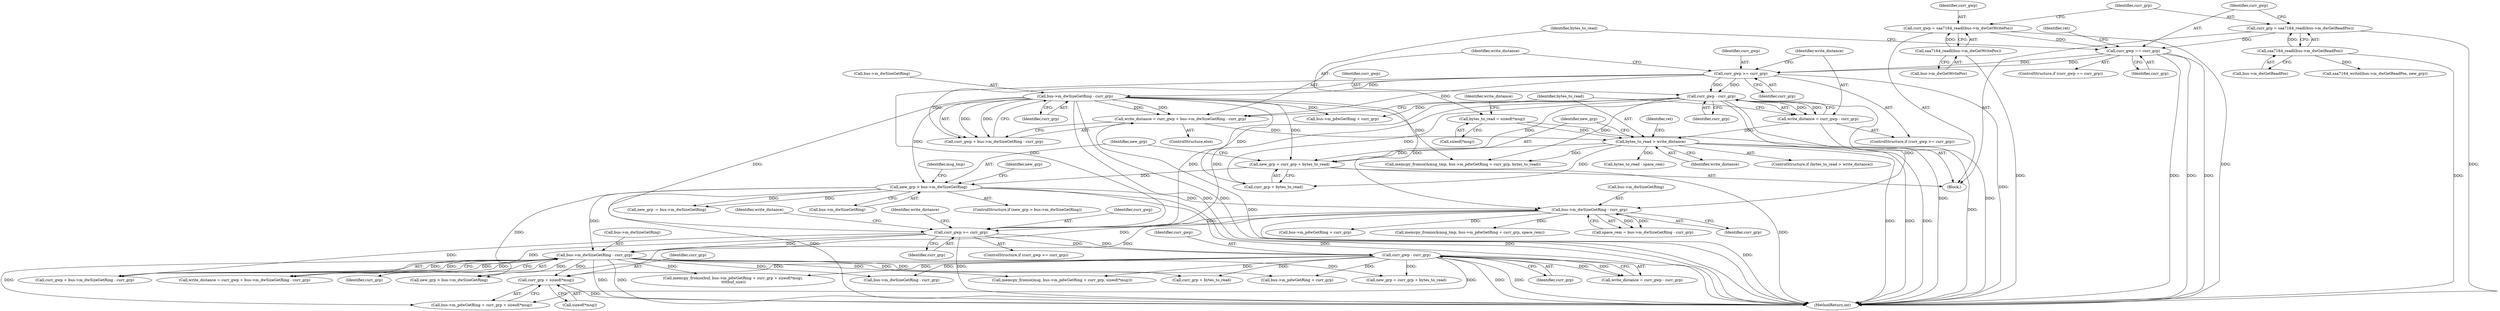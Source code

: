 digraph "0_media-tree_354dd3924a2e43806774953de536257548b5002c@API" {
"1000602" [label="(Call,curr_grp + sizeof(*msg))"];
"1000430" [label="(Call,bus->m_dwSizeGetRing - curr_grp)"];
"1000253" [label="(Call,new_grp > bus->m_dwSizeGetRing)"];
"1000247" [label="(Call,new_grp = curr_grp + bytes_to_read)"];
"1000225" [label="(Call,curr_gwp - curr_grp)"];
"1000220" [label="(Call,curr_gwp >= curr_grp)"];
"1000203" [label="(Call,curr_gwp == curr_grp)"];
"1000190" [label="(Call,curr_gwp = saa7164_readl(bus->m_dwGetWritePos))"];
"1000192" [label="(Call,saa7164_readl(bus->m_dwGetWritePos))"];
"1000196" [label="(Call,curr_grp = saa7164_readl(bus->m_dwGetReadPos))"];
"1000198" [label="(Call,saa7164_readl(bus->m_dwGetReadPos))"];
"1000233" [label="(Call,bus->m_dwSizeGetRing - curr_grp)"];
"1000239" [label="(Call,bytes_to_read > write_distance)"];
"1000211" [label="(Call,bytes_to_read = sizeof(*msg))"];
"1000229" [label="(Call,write_distance = curr_gwp + bus->m_dwSizeGetRing - curr_grp)"];
"1000223" [label="(Call,write_distance = curr_gwp - curr_grp)"];
"1000266" [label="(Call,bus->m_dwSizeGetRing - curr_grp)"];
"1000417" [label="(Call,curr_gwp >= curr_grp)"];
"1000422" [label="(Call,curr_gwp - curr_grp)"];
"1000584" [label="(Call,memcpy_fromio(msg, bus->m_pdwGetRing + curr_grp, sizeof(*msg)))"];
"1000219" [label="(ControlStructure,if (curr_gwp >= curr_grp))"];
"1000253" [label="(Call,new_grp > bus->m_dwSizeGetRing)"];
"1000586" [label="(Call,bus->m_pdwGetRing + curr_grp)"];
"1000264" [label="(Call,space_rem = bus->m_dwSizeGetRing - curr_grp)"];
"1000211" [label="(Call,bytes_to_read = sizeof(*msg))"];
"1000202" [label="(ControlStructure,if (curr_gwp == curr_grp))"];
"1000208" [label="(Identifier,ret)"];
"1000298" [label="(Call,bus->m_pdwGetRing + curr_grp)"];
"1000422" [label="(Call,curr_gwp - curr_grp)"];
"1000418" [label="(Identifier,curr_gwp)"];
"1000224" [label="(Identifier,write_distance)"];
"1000431" [label="(Call,bus->m_dwSizeGetRing)"];
"1000427" [label="(Identifier,write_distance)"];
"1000270" [label="(Identifier,curr_grp)"];
"1000444" [label="(Call,new_grp = curr_grp + bytes_to_read)"];
"1000231" [label="(Call,curr_gwp + bus->m_dwSizeGetRing - curr_grp)"];
"1000225" [label="(Call,curr_gwp - curr_grp)"];
"1000657" [label="(MethodReturn,int)"];
"1000290" [label="(Call,bytes_to_read - space_rem)"];
"1000604" [label="(Call,sizeof(*msg))"];
"1000193" [label="(Call,bus->m_dwGetWritePos)"];
"1000297" [label="(Identifier,msg_tmp)"];
"1000212" [label="(Identifier,bytes_to_read)"];
"1000450" [label="(Call,new_grp > bus->m_dwSizeGetRing)"];
"1000226" [label="(Identifier,curr_gwp)"];
"1000248" [label="(Identifier,new_grp)"];
"1000428" [label="(Call,curr_gwp + bus->m_dwSizeGetRing - curr_grp)"];
"1000416" [label="(ControlStructure,if (curr_gwp >= curr_grp))"];
"1000259" [label="(Call,new_grp -= bus->m_dwSizeGetRing)"];
"1000205" [label="(Identifier,curr_grp)"];
"1000197" [label="(Identifier,curr_grp)"];
"1000255" [label="(Call,bus->m_dwSizeGetRing)"];
"1000217" [label="(Identifier,write_distance)"];
"1000267" [label="(Call,bus->m_dwSizeGetRing)"];
"1000274" [label="(Call,bus->m_pdwGetRing + curr_grp)"];
"1000271" [label="(Call,memcpy_fromio(&msg_tmp, bus->m_pdwGetRing + curr_grp, space_rem))"];
"1000426" [label="(Call,write_distance = curr_gwp + bus->m_dwSizeGetRing - curr_grp)"];
"1000254" [label="(Identifier,new_grp)"];
"1000463" [label="(Call,bus->m_dwSizeGetRing - curr_grp)"];
"1000295" [label="(Call,memcpy_fromio(&msg_tmp, bus->m_pdwGetRing + curr_grp, bytes_to_read))"];
"1000598" [label="(Call,bus->m_pdwGetRing + curr_grp + sizeof(*msg))"];
"1000244" [label="(Identifier,ret)"];
"1000423" [label="(Identifier,curr_gwp)"];
"1000419" [label="(Identifier,curr_grp)"];
"1000266" [label="(Call,bus->m_dwSizeGetRing - curr_grp)"];
"1000420" [label="(Call,write_distance = curr_gwp - curr_grp)"];
"1000434" [label="(Identifier,curr_grp)"];
"1000247" [label="(Call,new_grp = curr_grp + bytes_to_read)"];
"1000240" [label="(Identifier,bytes_to_read)"];
"1000237" [label="(Identifier,curr_grp)"];
"1000446" [label="(Call,curr_grp + bytes_to_read)"];
"1000260" [label="(Identifier,new_grp)"];
"1000638" [label="(Call,saa7164_writel(bus->m_dwGetReadPos, new_grp))"];
"1000252" [label="(ControlStructure,if (new_grp > bus->m_dwSizeGetRing))"];
"1000222" [label="(Identifier,curr_grp)"];
"1000430" [label="(Call,bus->m_dwSizeGetRing - curr_grp)"];
"1000417" [label="(Call,curr_gwp >= curr_grp)"];
"1000227" [label="(Identifier,curr_grp)"];
"1000191" [label="(Identifier,curr_gwp)"];
"1000190" [label="(Call,curr_gwp = saa7164_readl(bus->m_dwGetWritePos))"];
"1000127" [label="(Block,)"];
"1000204" [label="(Identifier,curr_gwp)"];
"1000239" [label="(Call,bytes_to_read > write_distance)"];
"1000221" [label="(Identifier,curr_gwp)"];
"1000596" [label="(Call,memcpy_fromio(buf, bus->m_pdwGetRing + curr_grp + sizeof(*msg),\n \t\t\t\tbuf_size))"];
"1000424" [label="(Identifier,curr_grp)"];
"1000603" [label="(Identifier,curr_grp)"];
"1000199" [label="(Call,bus->m_dwGetReadPos)"];
"1000213" [label="(Call,sizeof(*msg))"];
"1000203" [label="(Call,curr_gwp == curr_grp)"];
"1000230" [label="(Identifier,write_distance)"];
"1000602" [label="(Call,curr_grp + sizeof(*msg))"];
"1000241" [label="(Identifier,write_distance)"];
"1000220" [label="(Call,curr_gwp >= curr_grp)"];
"1000198" [label="(Call,saa7164_readl(bus->m_dwGetReadPos))"];
"1000233" [label="(Call,bus->m_dwSizeGetRing - curr_grp)"];
"1000228" [label="(ControlStructure,else)"];
"1000192" [label="(Call,saa7164_readl(bus->m_dwGetWritePos))"];
"1000421" [label="(Identifier,write_distance)"];
"1000196" [label="(Call,curr_grp = saa7164_readl(bus->m_dwGetReadPos))"];
"1000223" [label="(Call,write_distance = curr_gwp - curr_grp)"];
"1000238" [label="(ControlStructure,if (bytes_to_read > write_distance))"];
"1000234" [label="(Call,bus->m_dwSizeGetRing)"];
"1000249" [label="(Call,curr_grp + bytes_to_read)"];
"1000229" [label="(Call,write_distance = curr_gwp + bus->m_dwSizeGetRing - curr_grp)"];
"1000602" -> "1000598"  [label="AST: "];
"1000602" -> "1000604"  [label="CFG: "];
"1000603" -> "1000602"  [label="AST: "];
"1000604" -> "1000602"  [label="AST: "];
"1000598" -> "1000602"  [label="CFG: "];
"1000602" -> "1000657"  [label="DDG: "];
"1000430" -> "1000602"  [label="DDG: "];
"1000422" -> "1000602"  [label="DDG: "];
"1000430" -> "1000428"  [label="AST: "];
"1000430" -> "1000434"  [label="CFG: "];
"1000431" -> "1000430"  [label="AST: "];
"1000434" -> "1000430"  [label="AST: "];
"1000428" -> "1000430"  [label="CFG: "];
"1000430" -> "1000657"  [label="DDG: "];
"1000430" -> "1000657"  [label="DDG: "];
"1000430" -> "1000426"  [label="DDG: "];
"1000430" -> "1000426"  [label="DDG: "];
"1000430" -> "1000428"  [label="DDG: "];
"1000430" -> "1000428"  [label="DDG: "];
"1000253" -> "1000430"  [label="DDG: "];
"1000266" -> "1000430"  [label="DDG: "];
"1000417" -> "1000430"  [label="DDG: "];
"1000430" -> "1000444"  [label="DDG: "];
"1000430" -> "1000446"  [label="DDG: "];
"1000430" -> "1000450"  [label="DDG: "];
"1000430" -> "1000463"  [label="DDG: "];
"1000430" -> "1000584"  [label="DDG: "];
"1000430" -> "1000586"  [label="DDG: "];
"1000430" -> "1000596"  [label="DDG: "];
"1000430" -> "1000598"  [label="DDG: "];
"1000253" -> "1000252"  [label="AST: "];
"1000253" -> "1000255"  [label="CFG: "];
"1000254" -> "1000253"  [label="AST: "];
"1000255" -> "1000253"  [label="AST: "];
"1000260" -> "1000253"  [label="CFG: "];
"1000297" -> "1000253"  [label="CFG: "];
"1000253" -> "1000657"  [label="DDG: "];
"1000253" -> "1000657"  [label="DDG: "];
"1000253" -> "1000657"  [label="DDG: "];
"1000247" -> "1000253"  [label="DDG: "];
"1000233" -> "1000253"  [label="DDG: "];
"1000253" -> "1000259"  [label="DDG: "];
"1000253" -> "1000259"  [label="DDG: "];
"1000253" -> "1000266"  [label="DDG: "];
"1000253" -> "1000450"  [label="DDG: "];
"1000247" -> "1000127"  [label="AST: "];
"1000247" -> "1000249"  [label="CFG: "];
"1000248" -> "1000247"  [label="AST: "];
"1000249" -> "1000247"  [label="AST: "];
"1000254" -> "1000247"  [label="CFG: "];
"1000247" -> "1000657"  [label="DDG: "];
"1000225" -> "1000247"  [label="DDG: "];
"1000233" -> "1000247"  [label="DDG: "];
"1000239" -> "1000247"  [label="DDG: "];
"1000225" -> "1000223"  [label="AST: "];
"1000225" -> "1000227"  [label="CFG: "];
"1000226" -> "1000225"  [label="AST: "];
"1000227" -> "1000225"  [label="AST: "];
"1000223" -> "1000225"  [label="CFG: "];
"1000225" -> "1000657"  [label="DDG: "];
"1000225" -> "1000657"  [label="DDG: "];
"1000225" -> "1000223"  [label="DDG: "];
"1000225" -> "1000223"  [label="DDG: "];
"1000220" -> "1000225"  [label="DDG: "];
"1000220" -> "1000225"  [label="DDG: "];
"1000225" -> "1000249"  [label="DDG: "];
"1000225" -> "1000266"  [label="DDG: "];
"1000225" -> "1000295"  [label="DDG: "];
"1000225" -> "1000298"  [label="DDG: "];
"1000225" -> "1000417"  [label="DDG: "];
"1000225" -> "1000417"  [label="DDG: "];
"1000220" -> "1000219"  [label="AST: "];
"1000220" -> "1000222"  [label="CFG: "];
"1000221" -> "1000220"  [label="AST: "];
"1000222" -> "1000220"  [label="AST: "];
"1000224" -> "1000220"  [label="CFG: "];
"1000230" -> "1000220"  [label="CFG: "];
"1000220" -> "1000657"  [label="DDG: "];
"1000203" -> "1000220"  [label="DDG: "];
"1000203" -> "1000220"  [label="DDG: "];
"1000220" -> "1000229"  [label="DDG: "];
"1000220" -> "1000231"  [label="DDG: "];
"1000220" -> "1000233"  [label="DDG: "];
"1000220" -> "1000417"  [label="DDG: "];
"1000203" -> "1000202"  [label="AST: "];
"1000203" -> "1000205"  [label="CFG: "];
"1000204" -> "1000203"  [label="AST: "];
"1000205" -> "1000203"  [label="AST: "];
"1000208" -> "1000203"  [label="CFG: "];
"1000212" -> "1000203"  [label="CFG: "];
"1000203" -> "1000657"  [label="DDG: "];
"1000203" -> "1000657"  [label="DDG: "];
"1000203" -> "1000657"  [label="DDG: "];
"1000190" -> "1000203"  [label="DDG: "];
"1000196" -> "1000203"  [label="DDG: "];
"1000190" -> "1000127"  [label="AST: "];
"1000190" -> "1000192"  [label="CFG: "];
"1000191" -> "1000190"  [label="AST: "];
"1000192" -> "1000190"  [label="AST: "];
"1000197" -> "1000190"  [label="CFG: "];
"1000190" -> "1000657"  [label="DDG: "];
"1000192" -> "1000190"  [label="DDG: "];
"1000192" -> "1000193"  [label="CFG: "];
"1000193" -> "1000192"  [label="AST: "];
"1000192" -> "1000657"  [label="DDG: "];
"1000196" -> "1000127"  [label="AST: "];
"1000196" -> "1000198"  [label="CFG: "];
"1000197" -> "1000196"  [label="AST: "];
"1000198" -> "1000196"  [label="AST: "];
"1000204" -> "1000196"  [label="CFG: "];
"1000196" -> "1000657"  [label="DDG: "];
"1000198" -> "1000196"  [label="DDG: "];
"1000198" -> "1000199"  [label="CFG: "];
"1000199" -> "1000198"  [label="AST: "];
"1000198" -> "1000657"  [label="DDG: "];
"1000198" -> "1000638"  [label="DDG: "];
"1000233" -> "1000231"  [label="AST: "];
"1000233" -> "1000237"  [label="CFG: "];
"1000234" -> "1000233"  [label="AST: "];
"1000237" -> "1000233"  [label="AST: "];
"1000231" -> "1000233"  [label="CFG: "];
"1000233" -> "1000657"  [label="DDG: "];
"1000233" -> "1000657"  [label="DDG: "];
"1000233" -> "1000229"  [label="DDG: "];
"1000233" -> "1000229"  [label="DDG: "];
"1000233" -> "1000231"  [label="DDG: "];
"1000233" -> "1000231"  [label="DDG: "];
"1000233" -> "1000249"  [label="DDG: "];
"1000233" -> "1000266"  [label="DDG: "];
"1000233" -> "1000295"  [label="DDG: "];
"1000233" -> "1000298"  [label="DDG: "];
"1000233" -> "1000417"  [label="DDG: "];
"1000239" -> "1000238"  [label="AST: "];
"1000239" -> "1000241"  [label="CFG: "];
"1000240" -> "1000239"  [label="AST: "];
"1000241" -> "1000239"  [label="AST: "];
"1000244" -> "1000239"  [label="CFG: "];
"1000248" -> "1000239"  [label="CFG: "];
"1000239" -> "1000657"  [label="DDG: "];
"1000239" -> "1000657"  [label="DDG: "];
"1000239" -> "1000657"  [label="DDG: "];
"1000211" -> "1000239"  [label="DDG: "];
"1000229" -> "1000239"  [label="DDG: "];
"1000223" -> "1000239"  [label="DDG: "];
"1000239" -> "1000249"  [label="DDG: "];
"1000239" -> "1000290"  [label="DDG: "];
"1000239" -> "1000295"  [label="DDG: "];
"1000211" -> "1000127"  [label="AST: "];
"1000211" -> "1000213"  [label="CFG: "];
"1000212" -> "1000211"  [label="AST: "];
"1000213" -> "1000211"  [label="AST: "];
"1000217" -> "1000211"  [label="CFG: "];
"1000229" -> "1000228"  [label="AST: "];
"1000229" -> "1000231"  [label="CFG: "];
"1000230" -> "1000229"  [label="AST: "];
"1000231" -> "1000229"  [label="AST: "];
"1000240" -> "1000229"  [label="CFG: "];
"1000229" -> "1000657"  [label="DDG: "];
"1000223" -> "1000219"  [label="AST: "];
"1000224" -> "1000223"  [label="AST: "];
"1000240" -> "1000223"  [label="CFG: "];
"1000223" -> "1000657"  [label="DDG: "];
"1000266" -> "1000264"  [label="AST: "];
"1000266" -> "1000270"  [label="CFG: "];
"1000267" -> "1000266"  [label="AST: "];
"1000270" -> "1000266"  [label="AST: "];
"1000264" -> "1000266"  [label="CFG: "];
"1000266" -> "1000657"  [label="DDG: "];
"1000266" -> "1000264"  [label="DDG: "];
"1000266" -> "1000264"  [label="DDG: "];
"1000266" -> "1000271"  [label="DDG: "];
"1000266" -> "1000274"  [label="DDG: "];
"1000266" -> "1000417"  [label="DDG: "];
"1000266" -> "1000450"  [label="DDG: "];
"1000417" -> "1000416"  [label="AST: "];
"1000417" -> "1000419"  [label="CFG: "];
"1000418" -> "1000417"  [label="AST: "];
"1000419" -> "1000417"  [label="AST: "];
"1000421" -> "1000417"  [label="CFG: "];
"1000427" -> "1000417"  [label="CFG: "];
"1000417" -> "1000657"  [label="DDG: "];
"1000417" -> "1000422"  [label="DDG: "];
"1000417" -> "1000422"  [label="DDG: "];
"1000417" -> "1000426"  [label="DDG: "];
"1000417" -> "1000428"  [label="DDG: "];
"1000422" -> "1000420"  [label="AST: "];
"1000422" -> "1000424"  [label="CFG: "];
"1000423" -> "1000422"  [label="AST: "];
"1000424" -> "1000422"  [label="AST: "];
"1000420" -> "1000422"  [label="CFG: "];
"1000422" -> "1000657"  [label="DDG: "];
"1000422" -> "1000657"  [label="DDG: "];
"1000422" -> "1000420"  [label="DDG: "];
"1000422" -> "1000420"  [label="DDG: "];
"1000422" -> "1000444"  [label="DDG: "];
"1000422" -> "1000446"  [label="DDG: "];
"1000422" -> "1000463"  [label="DDG: "];
"1000422" -> "1000584"  [label="DDG: "];
"1000422" -> "1000586"  [label="DDG: "];
"1000422" -> "1000596"  [label="DDG: "];
"1000422" -> "1000598"  [label="DDG: "];
}
